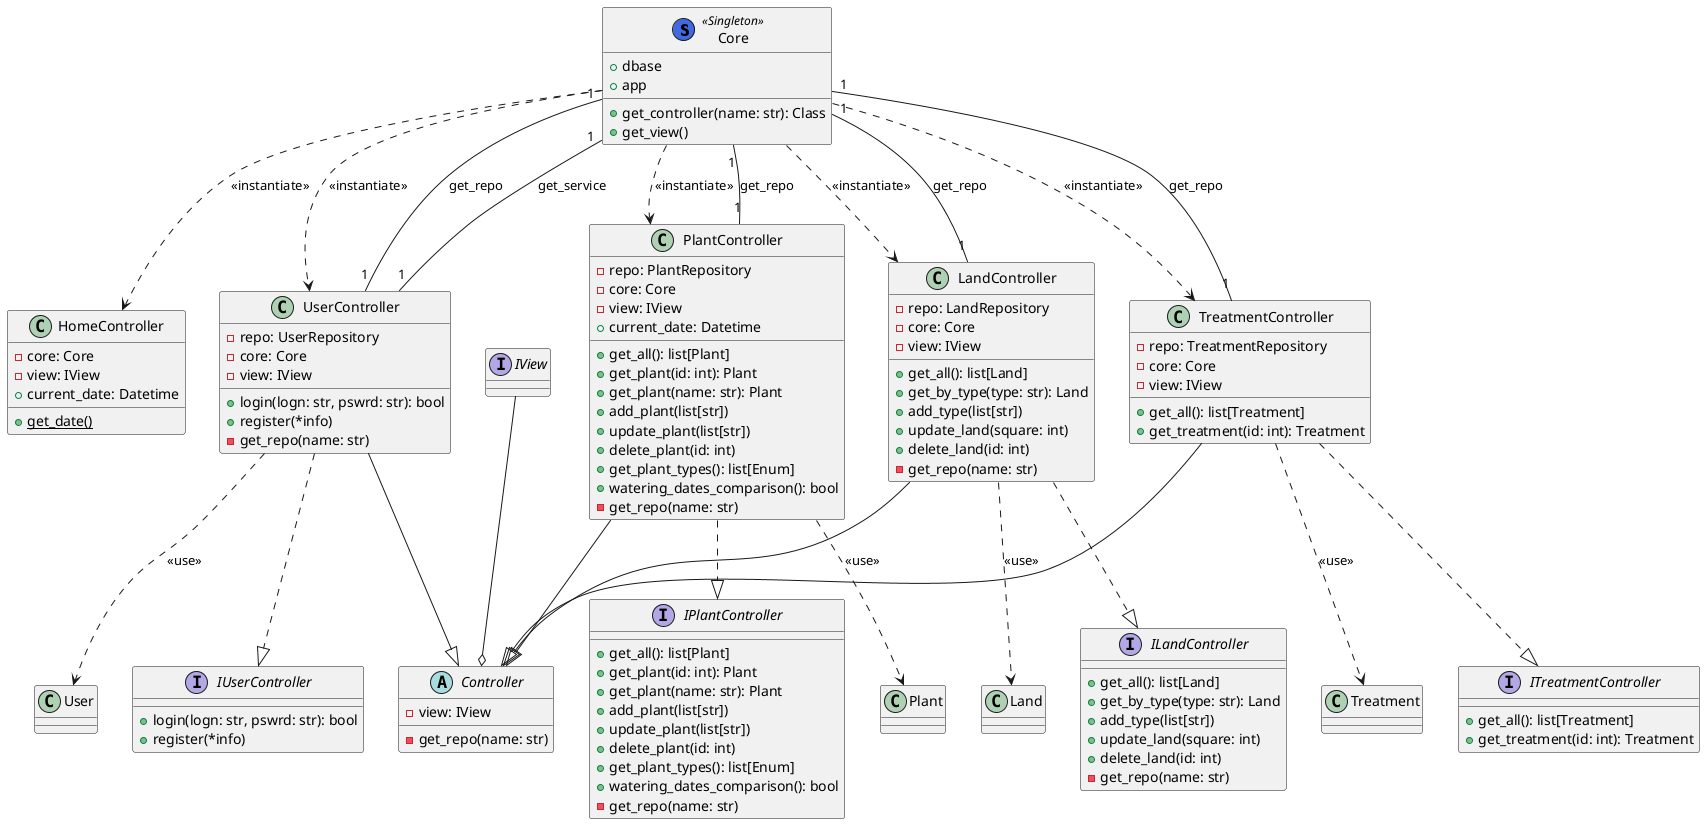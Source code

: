 @startuml classdiagramController
class Core << (S, RoyalBlue) Singleton >>  {
    +dbase
    +app
    +get_controller(name: str): Class
    +get_view()
}
class Plant
class Treatment
class Land
class User
abstract Controller{
    -view: IView 
    -get_repo(name: str)
}
interface IView
IView --o Controller
class HomeController{
    -core: Core
    -view: IView
    +current_date: Datetime
    +{static} get_date()


}
class UserController{
    -repo: UserRepository
    -core: Core
    -view: IView
    +login(logn: str, pswrd: str): bool
    +register(*info)
    -get_repo(name: str)
}
class PlantController{
    -repo: PlantRepository
    -core: Core
    -view: IView
    +current_date: Datetime
    +get_all(): list[Plant]
    +get_plant(id: int): Plant
    +get_plant(name: str): Plant
    +add_plant(list[str])
    +update_plant(list[str])
    +delete_plant(id: int)
    +get_plant_types(): list[Enum]
    +watering_dates_comparison(): bool
    -get_repo(name: str)
}
class LandController{
    -repo: LandRepository
    -core: Core
    -view: IView
    +get_all(): list[Land]
    +get_by_type(type: str): Land
    +add_type(list[str])
    +update_land(square: int)
    +delete_land(id: int)
    -get_repo(name: str)
}
class TreatmentController{
    -repo: TreatmentRepository
    -core: Core
    -view: IView
    +get_all(): list[Treatment]
    +get_treatment(id: int): Treatment
}

interface IUserController{
    +login(logn: str, pswrd: str): bool
    +register(*info)

}
TreatmentController ..|> ITreatmentController
TreatmentController ..> Treatment: <<use>>
UserController ..|> IUserController
UserController ..> User: <<use>>
interface IPlantController{
    +get_all(): list[Plant]
    +get_plant(id: int): Plant
    +get_plant(name: str): Plant
    +add_plant(list[str])
    +update_plant(list[str])
    +delete_plant(id: int)
    +get_plant_types(): list[Enum]
    +watering_dates_comparison(): bool
    -get_repo(name: str)
}
PlantController ..|> IPlantController
PlantController ..> Plant: <<use>>
interface ILandController{
    +get_all(): list[Land]
    +get_by_type(type: str): Land
    +add_type(list[str])
    +update_land(square: int)
    +delete_land(id: int)
    -get_repo(name: str)
}
LandController ..|> ILandController
LandController ..> Land: <<use>>
interface ITreatmentController{
    +get_all(): list[Treatment]
    +get_treatment(id: int): Treatment
}
Core ..> HomeController: <<instantiate>>
Core ..> UserController: <<instantiate>>
Core ..> PlantController: <<instantiate>>
Core ..> LandController: <<instantiate>>
Core ..> TreatmentController: <<instantiate>>
Core "1" -- "1" UserController: get_repo
Core "1" -- "1" UserController: get_service
Core "1" -- "1" PlantController: get_repo
Core "1" -- "1" LandController: get_repo
Core "1" -- "1" TreatmentController: get_repo
TreatmentController --|> Controller
LandController --|> Controller
UserController --|> Controller
PlantController --|> Controller
@enduml